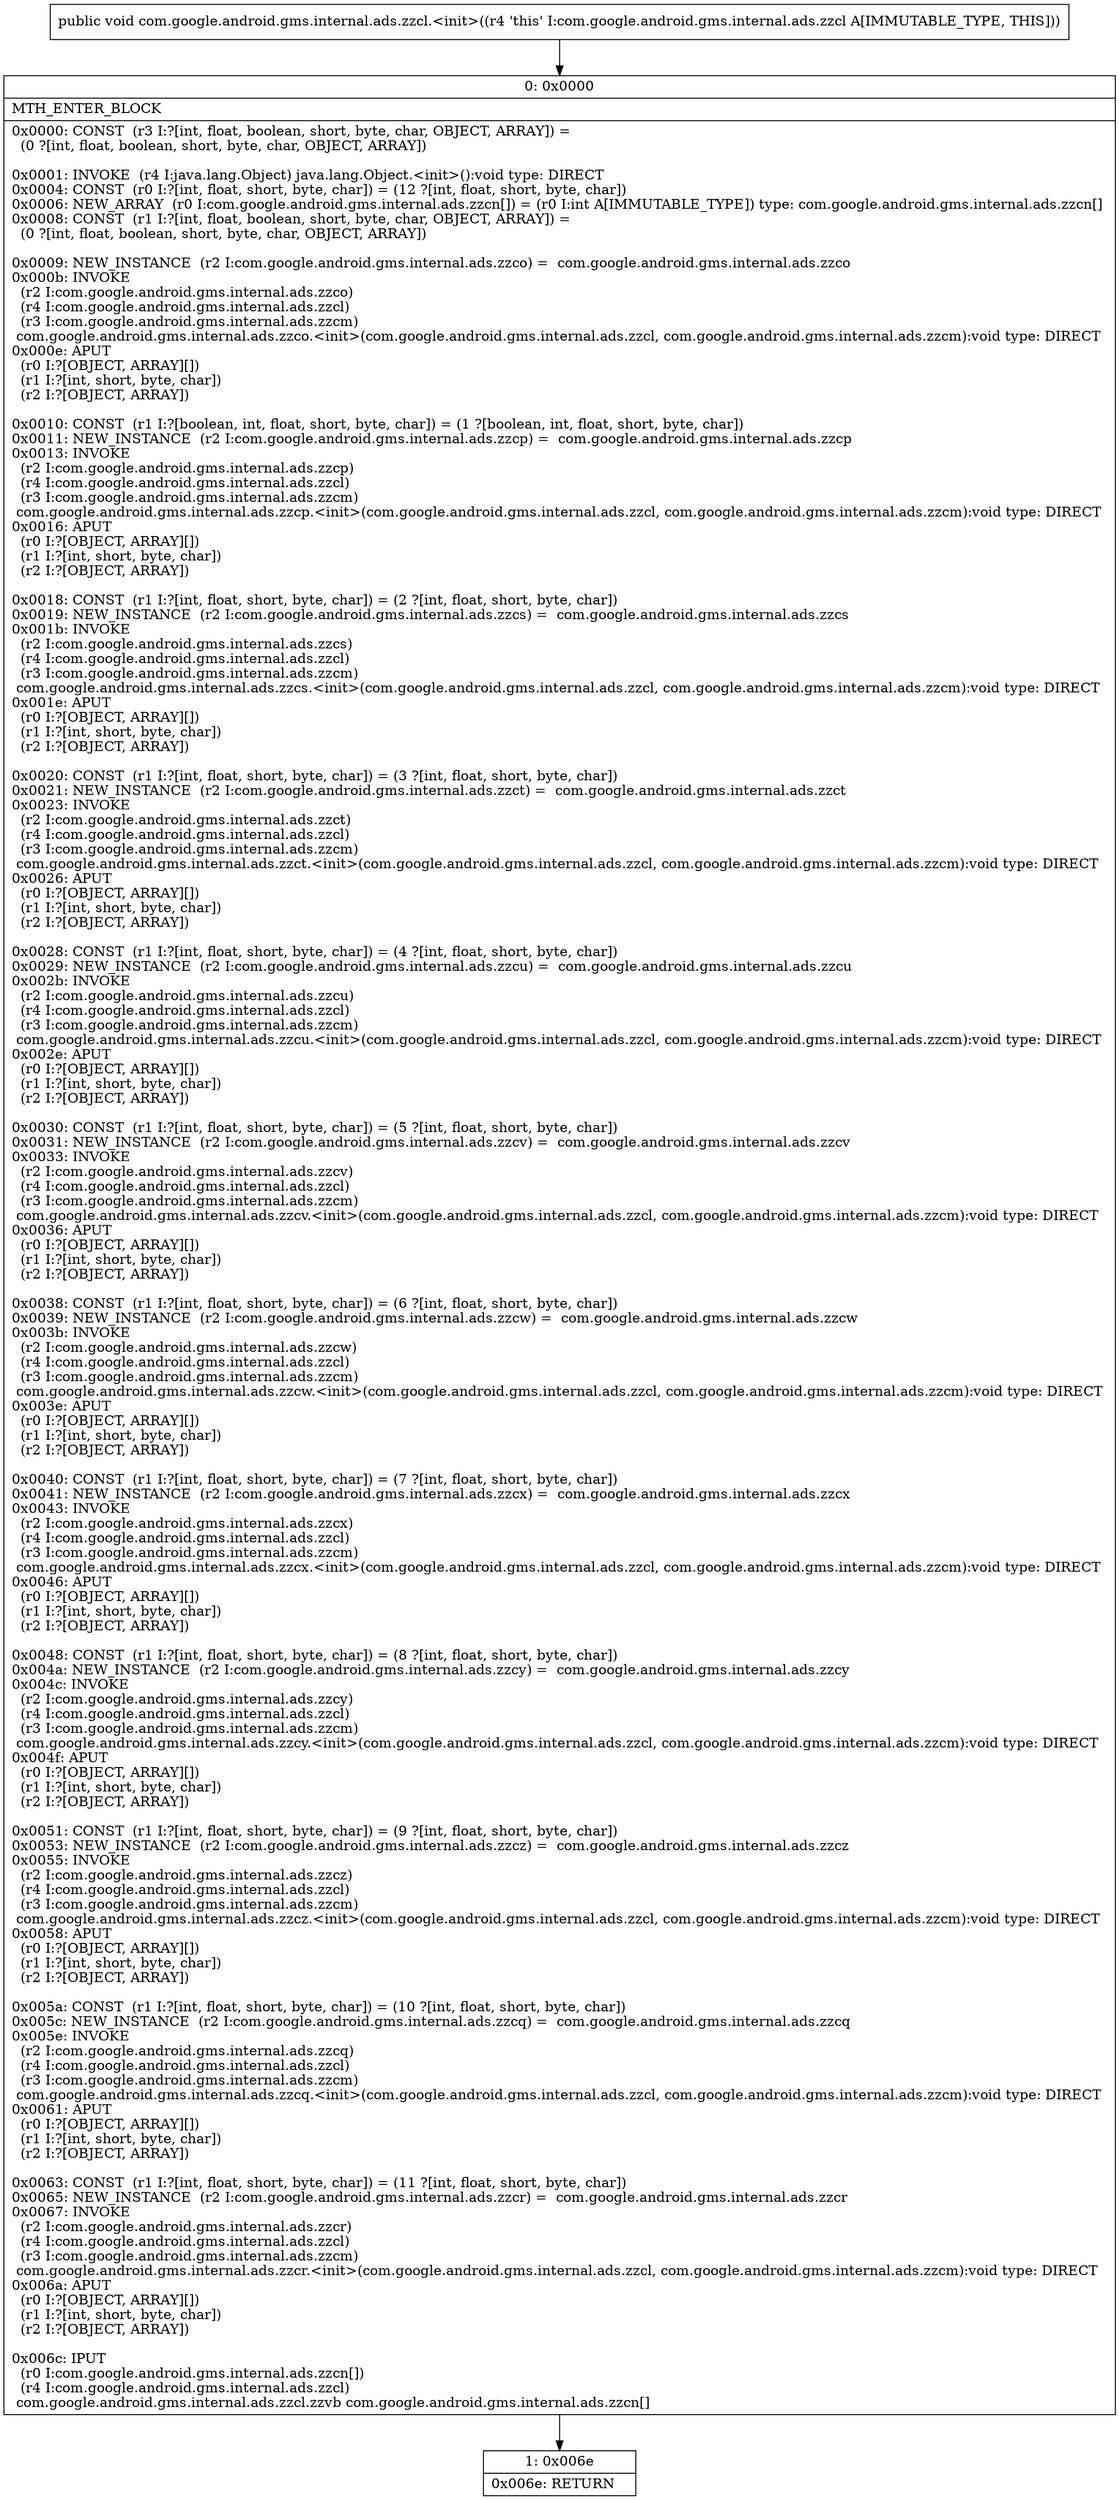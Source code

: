 digraph "CFG forcom.google.android.gms.internal.ads.zzcl.\<init\>()V" {
Node_0 [shape=record,label="{0\:\ 0x0000|MTH_ENTER_BLOCK\l|0x0000: CONST  (r3 I:?[int, float, boolean, short, byte, char, OBJECT, ARRAY]) = \l  (0 ?[int, float, boolean, short, byte, char, OBJECT, ARRAY])\l \l0x0001: INVOKE  (r4 I:java.lang.Object) java.lang.Object.\<init\>():void type: DIRECT \l0x0004: CONST  (r0 I:?[int, float, short, byte, char]) = (12 ?[int, float, short, byte, char]) \l0x0006: NEW_ARRAY  (r0 I:com.google.android.gms.internal.ads.zzcn[]) = (r0 I:int A[IMMUTABLE_TYPE]) type: com.google.android.gms.internal.ads.zzcn[] \l0x0008: CONST  (r1 I:?[int, float, boolean, short, byte, char, OBJECT, ARRAY]) = \l  (0 ?[int, float, boolean, short, byte, char, OBJECT, ARRAY])\l \l0x0009: NEW_INSTANCE  (r2 I:com.google.android.gms.internal.ads.zzco) =  com.google.android.gms.internal.ads.zzco \l0x000b: INVOKE  \l  (r2 I:com.google.android.gms.internal.ads.zzco)\l  (r4 I:com.google.android.gms.internal.ads.zzcl)\l  (r3 I:com.google.android.gms.internal.ads.zzcm)\l com.google.android.gms.internal.ads.zzco.\<init\>(com.google.android.gms.internal.ads.zzcl, com.google.android.gms.internal.ads.zzcm):void type: DIRECT \l0x000e: APUT  \l  (r0 I:?[OBJECT, ARRAY][])\l  (r1 I:?[int, short, byte, char])\l  (r2 I:?[OBJECT, ARRAY])\l \l0x0010: CONST  (r1 I:?[boolean, int, float, short, byte, char]) = (1 ?[boolean, int, float, short, byte, char]) \l0x0011: NEW_INSTANCE  (r2 I:com.google.android.gms.internal.ads.zzcp) =  com.google.android.gms.internal.ads.zzcp \l0x0013: INVOKE  \l  (r2 I:com.google.android.gms.internal.ads.zzcp)\l  (r4 I:com.google.android.gms.internal.ads.zzcl)\l  (r3 I:com.google.android.gms.internal.ads.zzcm)\l com.google.android.gms.internal.ads.zzcp.\<init\>(com.google.android.gms.internal.ads.zzcl, com.google.android.gms.internal.ads.zzcm):void type: DIRECT \l0x0016: APUT  \l  (r0 I:?[OBJECT, ARRAY][])\l  (r1 I:?[int, short, byte, char])\l  (r2 I:?[OBJECT, ARRAY])\l \l0x0018: CONST  (r1 I:?[int, float, short, byte, char]) = (2 ?[int, float, short, byte, char]) \l0x0019: NEW_INSTANCE  (r2 I:com.google.android.gms.internal.ads.zzcs) =  com.google.android.gms.internal.ads.zzcs \l0x001b: INVOKE  \l  (r2 I:com.google.android.gms.internal.ads.zzcs)\l  (r4 I:com.google.android.gms.internal.ads.zzcl)\l  (r3 I:com.google.android.gms.internal.ads.zzcm)\l com.google.android.gms.internal.ads.zzcs.\<init\>(com.google.android.gms.internal.ads.zzcl, com.google.android.gms.internal.ads.zzcm):void type: DIRECT \l0x001e: APUT  \l  (r0 I:?[OBJECT, ARRAY][])\l  (r1 I:?[int, short, byte, char])\l  (r2 I:?[OBJECT, ARRAY])\l \l0x0020: CONST  (r1 I:?[int, float, short, byte, char]) = (3 ?[int, float, short, byte, char]) \l0x0021: NEW_INSTANCE  (r2 I:com.google.android.gms.internal.ads.zzct) =  com.google.android.gms.internal.ads.zzct \l0x0023: INVOKE  \l  (r2 I:com.google.android.gms.internal.ads.zzct)\l  (r4 I:com.google.android.gms.internal.ads.zzcl)\l  (r3 I:com.google.android.gms.internal.ads.zzcm)\l com.google.android.gms.internal.ads.zzct.\<init\>(com.google.android.gms.internal.ads.zzcl, com.google.android.gms.internal.ads.zzcm):void type: DIRECT \l0x0026: APUT  \l  (r0 I:?[OBJECT, ARRAY][])\l  (r1 I:?[int, short, byte, char])\l  (r2 I:?[OBJECT, ARRAY])\l \l0x0028: CONST  (r1 I:?[int, float, short, byte, char]) = (4 ?[int, float, short, byte, char]) \l0x0029: NEW_INSTANCE  (r2 I:com.google.android.gms.internal.ads.zzcu) =  com.google.android.gms.internal.ads.zzcu \l0x002b: INVOKE  \l  (r2 I:com.google.android.gms.internal.ads.zzcu)\l  (r4 I:com.google.android.gms.internal.ads.zzcl)\l  (r3 I:com.google.android.gms.internal.ads.zzcm)\l com.google.android.gms.internal.ads.zzcu.\<init\>(com.google.android.gms.internal.ads.zzcl, com.google.android.gms.internal.ads.zzcm):void type: DIRECT \l0x002e: APUT  \l  (r0 I:?[OBJECT, ARRAY][])\l  (r1 I:?[int, short, byte, char])\l  (r2 I:?[OBJECT, ARRAY])\l \l0x0030: CONST  (r1 I:?[int, float, short, byte, char]) = (5 ?[int, float, short, byte, char]) \l0x0031: NEW_INSTANCE  (r2 I:com.google.android.gms.internal.ads.zzcv) =  com.google.android.gms.internal.ads.zzcv \l0x0033: INVOKE  \l  (r2 I:com.google.android.gms.internal.ads.zzcv)\l  (r4 I:com.google.android.gms.internal.ads.zzcl)\l  (r3 I:com.google.android.gms.internal.ads.zzcm)\l com.google.android.gms.internal.ads.zzcv.\<init\>(com.google.android.gms.internal.ads.zzcl, com.google.android.gms.internal.ads.zzcm):void type: DIRECT \l0x0036: APUT  \l  (r0 I:?[OBJECT, ARRAY][])\l  (r1 I:?[int, short, byte, char])\l  (r2 I:?[OBJECT, ARRAY])\l \l0x0038: CONST  (r1 I:?[int, float, short, byte, char]) = (6 ?[int, float, short, byte, char]) \l0x0039: NEW_INSTANCE  (r2 I:com.google.android.gms.internal.ads.zzcw) =  com.google.android.gms.internal.ads.zzcw \l0x003b: INVOKE  \l  (r2 I:com.google.android.gms.internal.ads.zzcw)\l  (r4 I:com.google.android.gms.internal.ads.zzcl)\l  (r3 I:com.google.android.gms.internal.ads.zzcm)\l com.google.android.gms.internal.ads.zzcw.\<init\>(com.google.android.gms.internal.ads.zzcl, com.google.android.gms.internal.ads.zzcm):void type: DIRECT \l0x003e: APUT  \l  (r0 I:?[OBJECT, ARRAY][])\l  (r1 I:?[int, short, byte, char])\l  (r2 I:?[OBJECT, ARRAY])\l \l0x0040: CONST  (r1 I:?[int, float, short, byte, char]) = (7 ?[int, float, short, byte, char]) \l0x0041: NEW_INSTANCE  (r2 I:com.google.android.gms.internal.ads.zzcx) =  com.google.android.gms.internal.ads.zzcx \l0x0043: INVOKE  \l  (r2 I:com.google.android.gms.internal.ads.zzcx)\l  (r4 I:com.google.android.gms.internal.ads.zzcl)\l  (r3 I:com.google.android.gms.internal.ads.zzcm)\l com.google.android.gms.internal.ads.zzcx.\<init\>(com.google.android.gms.internal.ads.zzcl, com.google.android.gms.internal.ads.zzcm):void type: DIRECT \l0x0046: APUT  \l  (r0 I:?[OBJECT, ARRAY][])\l  (r1 I:?[int, short, byte, char])\l  (r2 I:?[OBJECT, ARRAY])\l \l0x0048: CONST  (r1 I:?[int, float, short, byte, char]) = (8 ?[int, float, short, byte, char]) \l0x004a: NEW_INSTANCE  (r2 I:com.google.android.gms.internal.ads.zzcy) =  com.google.android.gms.internal.ads.zzcy \l0x004c: INVOKE  \l  (r2 I:com.google.android.gms.internal.ads.zzcy)\l  (r4 I:com.google.android.gms.internal.ads.zzcl)\l  (r3 I:com.google.android.gms.internal.ads.zzcm)\l com.google.android.gms.internal.ads.zzcy.\<init\>(com.google.android.gms.internal.ads.zzcl, com.google.android.gms.internal.ads.zzcm):void type: DIRECT \l0x004f: APUT  \l  (r0 I:?[OBJECT, ARRAY][])\l  (r1 I:?[int, short, byte, char])\l  (r2 I:?[OBJECT, ARRAY])\l \l0x0051: CONST  (r1 I:?[int, float, short, byte, char]) = (9 ?[int, float, short, byte, char]) \l0x0053: NEW_INSTANCE  (r2 I:com.google.android.gms.internal.ads.zzcz) =  com.google.android.gms.internal.ads.zzcz \l0x0055: INVOKE  \l  (r2 I:com.google.android.gms.internal.ads.zzcz)\l  (r4 I:com.google.android.gms.internal.ads.zzcl)\l  (r3 I:com.google.android.gms.internal.ads.zzcm)\l com.google.android.gms.internal.ads.zzcz.\<init\>(com.google.android.gms.internal.ads.zzcl, com.google.android.gms.internal.ads.zzcm):void type: DIRECT \l0x0058: APUT  \l  (r0 I:?[OBJECT, ARRAY][])\l  (r1 I:?[int, short, byte, char])\l  (r2 I:?[OBJECT, ARRAY])\l \l0x005a: CONST  (r1 I:?[int, float, short, byte, char]) = (10 ?[int, float, short, byte, char]) \l0x005c: NEW_INSTANCE  (r2 I:com.google.android.gms.internal.ads.zzcq) =  com.google.android.gms.internal.ads.zzcq \l0x005e: INVOKE  \l  (r2 I:com.google.android.gms.internal.ads.zzcq)\l  (r4 I:com.google.android.gms.internal.ads.zzcl)\l  (r3 I:com.google.android.gms.internal.ads.zzcm)\l com.google.android.gms.internal.ads.zzcq.\<init\>(com.google.android.gms.internal.ads.zzcl, com.google.android.gms.internal.ads.zzcm):void type: DIRECT \l0x0061: APUT  \l  (r0 I:?[OBJECT, ARRAY][])\l  (r1 I:?[int, short, byte, char])\l  (r2 I:?[OBJECT, ARRAY])\l \l0x0063: CONST  (r1 I:?[int, float, short, byte, char]) = (11 ?[int, float, short, byte, char]) \l0x0065: NEW_INSTANCE  (r2 I:com.google.android.gms.internal.ads.zzcr) =  com.google.android.gms.internal.ads.zzcr \l0x0067: INVOKE  \l  (r2 I:com.google.android.gms.internal.ads.zzcr)\l  (r4 I:com.google.android.gms.internal.ads.zzcl)\l  (r3 I:com.google.android.gms.internal.ads.zzcm)\l com.google.android.gms.internal.ads.zzcr.\<init\>(com.google.android.gms.internal.ads.zzcl, com.google.android.gms.internal.ads.zzcm):void type: DIRECT \l0x006a: APUT  \l  (r0 I:?[OBJECT, ARRAY][])\l  (r1 I:?[int, short, byte, char])\l  (r2 I:?[OBJECT, ARRAY])\l \l0x006c: IPUT  \l  (r0 I:com.google.android.gms.internal.ads.zzcn[])\l  (r4 I:com.google.android.gms.internal.ads.zzcl)\l com.google.android.gms.internal.ads.zzcl.zzvb com.google.android.gms.internal.ads.zzcn[] \l}"];
Node_1 [shape=record,label="{1\:\ 0x006e|0x006e: RETURN   \l}"];
MethodNode[shape=record,label="{public void com.google.android.gms.internal.ads.zzcl.\<init\>((r4 'this' I:com.google.android.gms.internal.ads.zzcl A[IMMUTABLE_TYPE, THIS])) }"];
MethodNode -> Node_0;
Node_0 -> Node_1;
}

